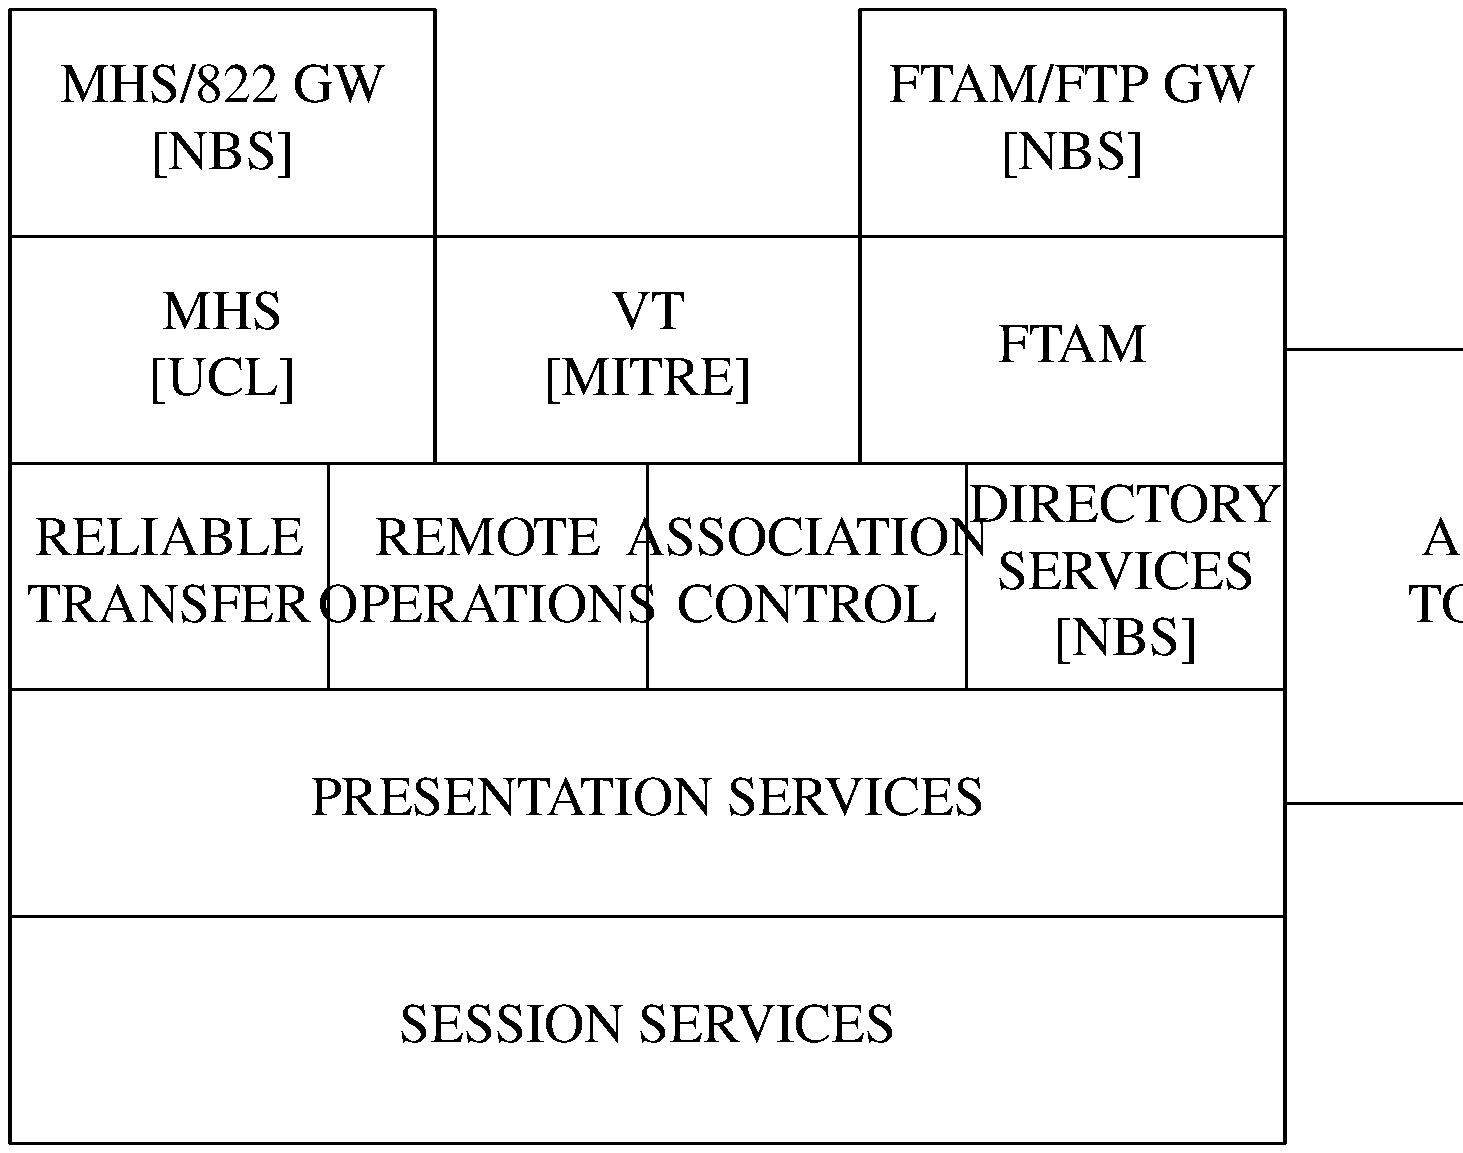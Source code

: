 .PS 8.5i
.ps 20
boxht = 4*boxht/5
## figure 13
B1:	box "SESSION SERVICES" width 3*boxwid
##
B2:	box "PRESENTATION SERVICES" width 3*boxwid with .sw at B1.nw
##
B3:	box "ASN.1" "" "TOOLS"  \
		with .se at (B1.ne.x+boxwid, B1.ne.y+boxht/2) height 2*boxht
##
B4:	box "DIRECTORY" "" "SERVICES" "" "[NBS]" with .se at B2.ne \
		width 3*boxwid/4
B6:	box "ASSOCIATION" "" "CONTROL" with .ne at B4.nw width 3*boxwid/4
B7:	box "REMOTE" "" "OPERATIONS" with .ne at B6.nw width 3*boxwid/4
B8:	box "RELIABLE" "" "TRANSFER"  with .ne at B7.nw width 3*boxwid/4
##
B9:	box "FTAM" with .se at B4.ne
B10:	box "VT" "" "[MITRE]" with .e at B9.w
B11:	box "MHS" "" "[UCL]" with .e at B10.w
##
B12:	box "FTAM/FTP GW" "" "[NBS]" with .s at B9.n
B13:	box "MHS/822 GW" "" "[NBS]" with .s at B11.n
##
.PE
